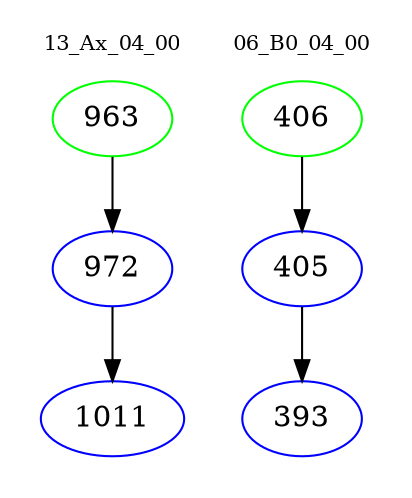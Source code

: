 digraph{
subgraph cluster_0 {
color = white
label = "13_Ax_04_00";
fontsize=10;
T0_963 [label="963", color="green"]
T0_963 -> T0_972 [color="black"]
T0_972 [label="972", color="blue"]
T0_972 -> T0_1011 [color="black"]
T0_1011 [label="1011", color="blue"]
}
subgraph cluster_1 {
color = white
label = "06_B0_04_00";
fontsize=10;
T1_406 [label="406", color="green"]
T1_406 -> T1_405 [color="black"]
T1_405 [label="405", color="blue"]
T1_405 -> T1_393 [color="black"]
T1_393 [label="393", color="blue"]
}
}

